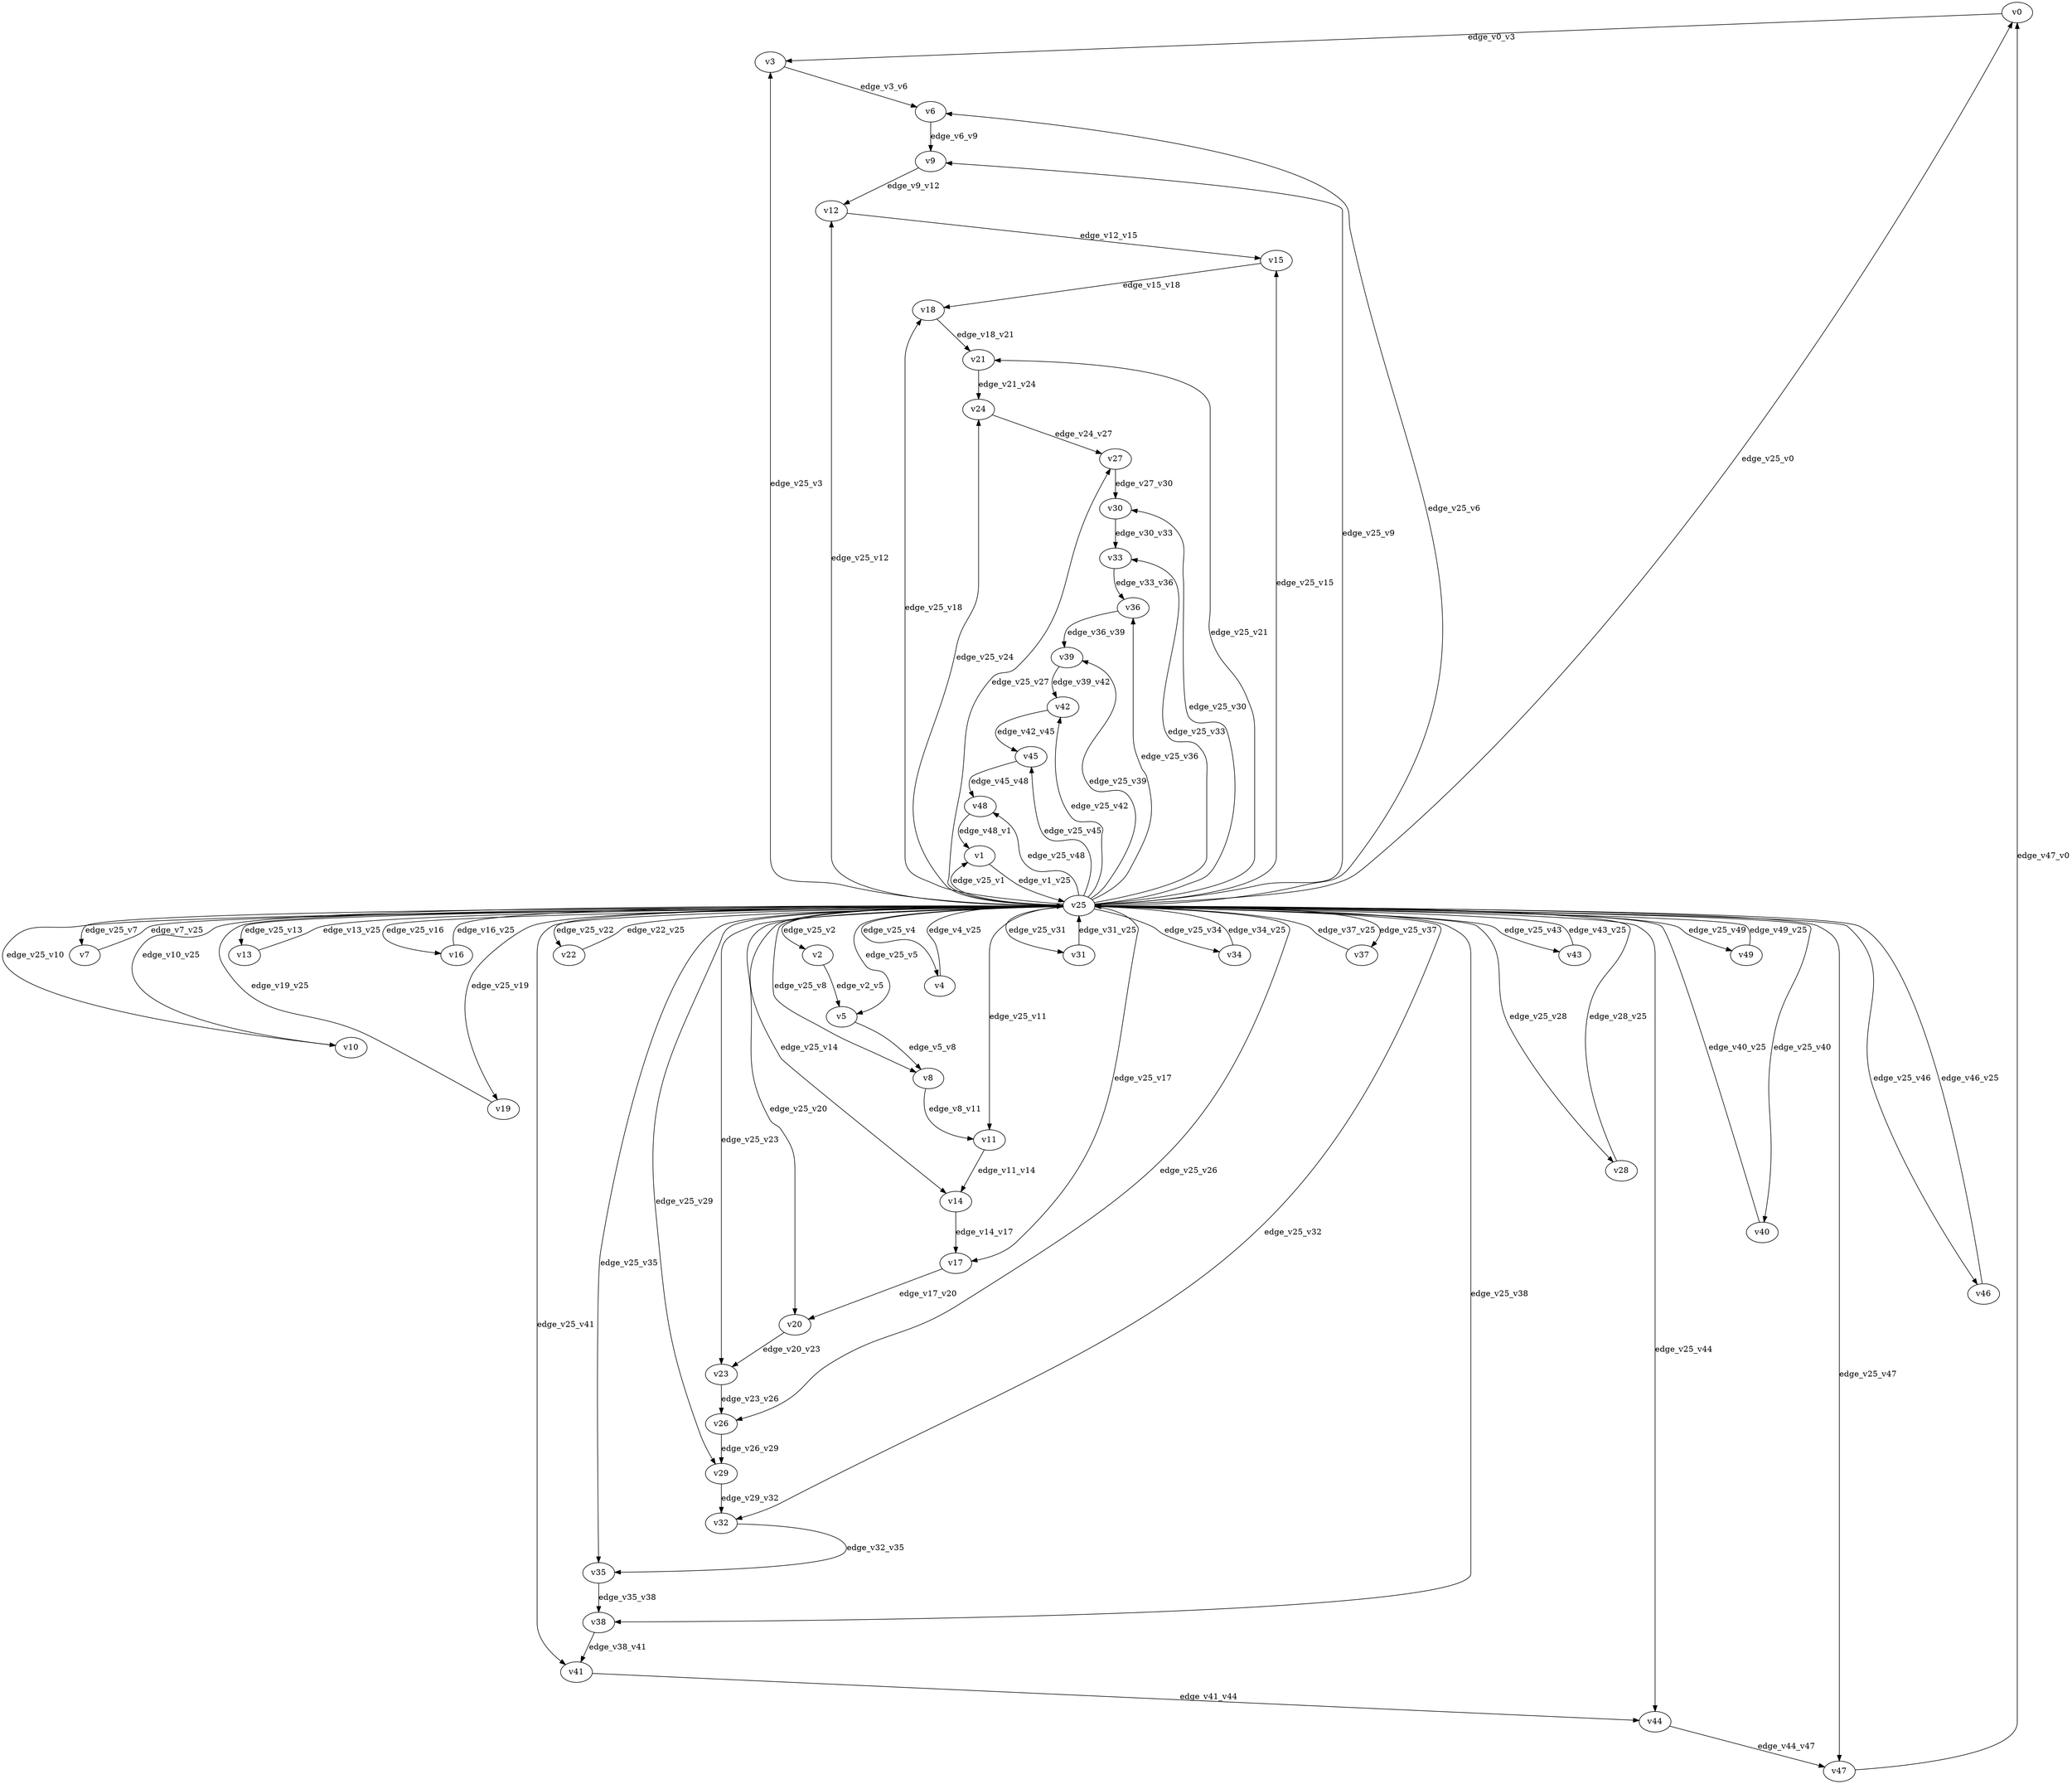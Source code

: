 digraph test070 {
    // Discounted game test case
    // Vertex properties: name [player=X]
    // Edge properties: [weight=Y, discount=Z]

    v0 [name="v0", player=0];
    v1 [name="v1", player=1];
    v2 [name="v2", player=0];
    v3 [name="v3", player=1];
    v4 [name="v4", player=0];
    v5 [name="v5", player=1];
    v6 [name="v6", player=0];
    v7 [name="v7", player=1];
    v8 [name="v8", player=0];
    v9 [name="v9", player=1];
    v10 [name="v10", player=0];
    v11 [name="v11", player=1];
    v12 [name="v12", player=0];
    v13 [name="v13", player=1];
    v14 [name="v14", player=0];
    v15 [name="v15", player=1];
    v16 [name="v16", player=0];
    v17 [name="v17", player=1];
    v18 [name="v18", player=0];
    v19 [name="v19", player=1];
    v20 [name="v20", player=0];
    v21 [name="v21", player=1];
    v22 [name="v22", player=0];
    v23 [name="v23", player=1];
    v24 [name="v24", player=0];
    v25 [name="v25", player=0];
    v26 [name="v26", player=0];
    v27 [name="v27", player=1];
    v28 [name="v28", player=0];
    v29 [name="v29", player=1];
    v30 [name="v30", player=0];
    v31 [name="v31", player=1];
    v32 [name="v32", player=0];
    v33 [name="v33", player=1];
    v34 [name="v34", player=0];
    v35 [name="v35", player=1];
    v36 [name="v36", player=0];
    v37 [name="v37", player=1];
    v38 [name="v38", player=0];
    v39 [name="v39", player=1];
    v40 [name="v40", player=0];
    v41 [name="v41", player=1];
    v42 [name="v42", player=0];
    v43 [name="v43", player=1];
    v44 [name="v44", player=0];
    v45 [name="v45", player=1];
    v46 [name="v46", player=0];
    v47 [name="v47", player=1];
    v48 [name="v48", player=0];
    v49 [name="v49", player=1];

    v25 -> v0 [label="edge_v25_v0", weight=-1.89, discount=0.476];
    v25 -> v1 [label="edge_v25_v1", weight=4.83, discount=0.476];
    v1 -> v25 [label="edge_v1_v25", weight=7.63, discount=0.476];
    v25 -> v2 [label="edge_v25_v2", weight=3.10, discount=0.476];
    v25 -> v3 [label="edge_v25_v3", weight=9.97, discount=0.476];
    v25 -> v4 [label="edge_v25_v4", weight=-3.75, discount=0.476];
    v4 -> v25 [label="edge_v4_v25", weight=-1.94, discount=0.476];
    v25 -> v5 [label="edge_v25_v5", weight=0.30, discount=0.476];
    v25 -> v6 [label="edge_v25_v6", weight=-1.89, discount=0.476];
    v25 -> v7 [label="edge_v25_v7", weight=5.77, discount=0.476];
    v7 -> v25 [label="edge_v7_v25", weight=4.83, discount=0.476];
    v25 -> v8 [label="edge_v25_v8", weight=-0.80, discount=0.476];
    v25 -> v9 [label="edge_v25_v9", weight=4.42, discount=0.476];
    v25 -> v10 [label="edge_v25_v10", weight=-2.96, discount=0.476];
    v10 -> v25 [label="edge_v10_v25", weight=-3.54, discount=0.476];
    v25 -> v11 [label="edge_v25_v11", weight=9.10, discount=0.476];
    v25 -> v12 [label="edge_v25_v12", weight=6.43, discount=0.476];
    v25 -> v13 [label="edge_v25_v13", weight=2.99, discount=0.476];
    v13 -> v25 [label="edge_v13_v25", weight=1.09, discount=0.476];
    v25 -> v14 [label="edge_v25_v14", weight=-4.72, discount=0.476];
    v25 -> v15 [label="edge_v25_v15", weight=9.17, discount=0.476];
    v25 -> v16 [label="edge_v25_v16", weight=3.60, discount=0.476];
    v16 -> v25 [label="edge_v16_v25", weight=4.51, discount=0.476];
    v25 -> v17 [label="edge_v25_v17", weight=-0.28, discount=0.476];
    v25 -> v18 [label="edge_v25_v18", weight=7.71, discount=0.476];
    v25 -> v19 [label="edge_v25_v19", weight=-0.73, discount=0.476];
    v19 -> v25 [label="edge_v19_v25", weight=-0.27, discount=0.476];
    v25 -> v20 [label="edge_v25_v20", weight=4.45, discount=0.476];
    v25 -> v21 [label="edge_v25_v21", weight=3.30, discount=0.476];
    v25 -> v22 [label="edge_v25_v22", weight=6.61, discount=0.476];
    v22 -> v25 [label="edge_v22_v25", weight=4.71, discount=0.476];
    v25 -> v23 [label="edge_v25_v23", weight=9.61, discount=0.476];
    v25 -> v24 [label="edge_v25_v24", weight=1.46, discount=0.476];
    v25 -> v26 [label="edge_v25_v26", weight=-2.03, discount=0.476];
    v25 -> v27 [label="edge_v25_v27", weight=-0.43, discount=0.476];
    v25 -> v28 [label="edge_v25_v28", weight=-2.38, discount=0.476];
    v28 -> v25 [label="edge_v28_v25", weight=-1.27, discount=0.476];
    v25 -> v29 [label="edge_v25_v29", weight=-3.75, discount=0.476];
    v25 -> v30 [label="edge_v25_v30", weight=0.08, discount=0.476];
    v25 -> v31 [label="edge_v25_v31", weight=5.05, discount=0.476];
    v31 -> v25 [label="edge_v31_v25", weight=7.55, discount=0.476];
    v25 -> v32 [label="edge_v25_v32", weight=-4.63, discount=0.476];
    v25 -> v33 [label="edge_v25_v33", weight=1.03, discount=0.476];
    v25 -> v34 [label="edge_v25_v34", weight=3.99, discount=0.476];
    v34 -> v25 [label="edge_v34_v25", weight=4.94, discount=0.476];
    v25 -> v35 [label="edge_v25_v35", weight=-3.19, discount=0.476];
    v25 -> v36 [label="edge_v25_v36", weight=7.04, discount=0.476];
    v25 -> v37 [label="edge_v25_v37", weight=6.47, discount=0.476];
    v37 -> v25 [label="edge_v37_v25", weight=6.83, discount=0.476];
    v25 -> v38 [label="edge_v25_v38", weight=3.79, discount=0.476];
    v25 -> v39 [label="edge_v25_v39", weight=-3.85, discount=0.476];
    v25 -> v40 [label="edge_v25_v40", weight=-4.37, discount=0.476];
    v40 -> v25 [label="edge_v40_v25", weight=-4.66, discount=0.476];
    v25 -> v41 [label="edge_v25_v41", weight=7.17, discount=0.476];
    v25 -> v42 [label="edge_v25_v42", weight=3.10, discount=0.476];
    v25 -> v43 [label="edge_v25_v43", weight=7.94, discount=0.476];
    v43 -> v25 [label="edge_v43_v25", weight=10.92, discount=0.476];
    v25 -> v44 [label="edge_v25_v44", weight=8.78, discount=0.476];
    v25 -> v45 [label="edge_v25_v45", weight=3.19, discount=0.476];
    v25 -> v46 [label="edge_v25_v46", weight=-1.17, discount=0.476];
    v46 -> v25 [label="edge_v46_v25", weight=-2.37, discount=0.476];
    v25 -> v47 [label="edge_v25_v47", weight=6.97, discount=0.476];
    v25 -> v48 [label="edge_v25_v48", weight=5.95, discount=0.476];
    v25 -> v49 [label="edge_v25_v49", weight=7.62, discount=0.476];
    v49 -> v25 [label="edge_v49_v25", weight=7.14, discount=0.476];
    v0 -> v3 [label="edge_v0_v3", weight=-0.12, discount=0.476];
    v2 -> v5 [label="edge_v2_v5", weight=2.20, discount=0.476];
    v3 -> v6 [label="edge_v3_v6", weight=4.13, discount=0.476];
    v5 -> v8 [label="edge_v5_v8", weight=-0.89, discount=0.476];
    v6 -> v9 [label="edge_v6_v9", weight=5.21, discount=0.476];
    v8 -> v11 [label="edge_v8_v11", weight=5.51, discount=0.476];
    v9 -> v12 [label="edge_v9_v12", weight=0.56, discount=0.476];
    v11 -> v14 [label="edge_v11_v14", weight=-0.51, discount=0.476];
    v12 -> v15 [label="edge_v12_v15", weight=0.33, discount=0.476];
    v14 -> v17 [label="edge_v14_v17", weight=2.33, discount=0.476];
    v15 -> v18 [label="edge_v15_v18", weight=4.48, discount=0.476];
    v17 -> v20 [label="edge_v17_v20", weight=0.04, discount=0.476];
    v18 -> v21 [label="edge_v18_v21", weight=3.97, discount=0.476];
    v20 -> v23 [label="edge_v20_v23", weight=3.48, discount=0.476];
    v21 -> v24 [label="edge_v21_v24", weight=1.67, discount=0.476];
    v23 -> v26 [label="edge_v23_v26", weight=6.56, discount=0.476];
    v24 -> v27 [label="edge_v24_v27", weight=0.42, discount=0.476];
    v26 -> v29 [label="edge_v26_v29", weight=4.00, discount=0.476];
    v27 -> v30 [label="edge_v27_v30", weight=6.06, discount=0.476];
    v29 -> v32 [label="edge_v29_v32", weight=5.50, discount=0.476];
    v30 -> v33 [label="edge_v30_v33", weight=6.26, discount=0.476];
    v32 -> v35 [label="edge_v32_v35", weight=-1.50, discount=0.476];
    v33 -> v36 [label="edge_v33_v36", weight=5.68, discount=0.476];
    v35 -> v38 [label="edge_v35_v38", weight=6.72, discount=0.476];
    v36 -> v39 [label="edge_v36_v39", weight=1.59, discount=0.476];
    v38 -> v41 [label="edge_v38_v41", weight=3.29, discount=0.476];
    v39 -> v42 [label="edge_v39_v42", weight=-2.48, discount=0.476];
    v41 -> v44 [label="edge_v41_v44", weight=4.18, discount=0.476];
    v42 -> v45 [label="edge_v42_v45", weight=-2.49, discount=0.476];
    v44 -> v47 [label="edge_v44_v47", weight=1.01, discount=0.476];
    v45 -> v48 [label="edge_v45_v48", weight=1.10, discount=0.476];
    v47 -> v0 [label="edge_v47_v0", weight=3.62, discount=0.476];
    v48 -> v1 [label="edge_v48_v1", weight=5.60, discount=0.476];
}

